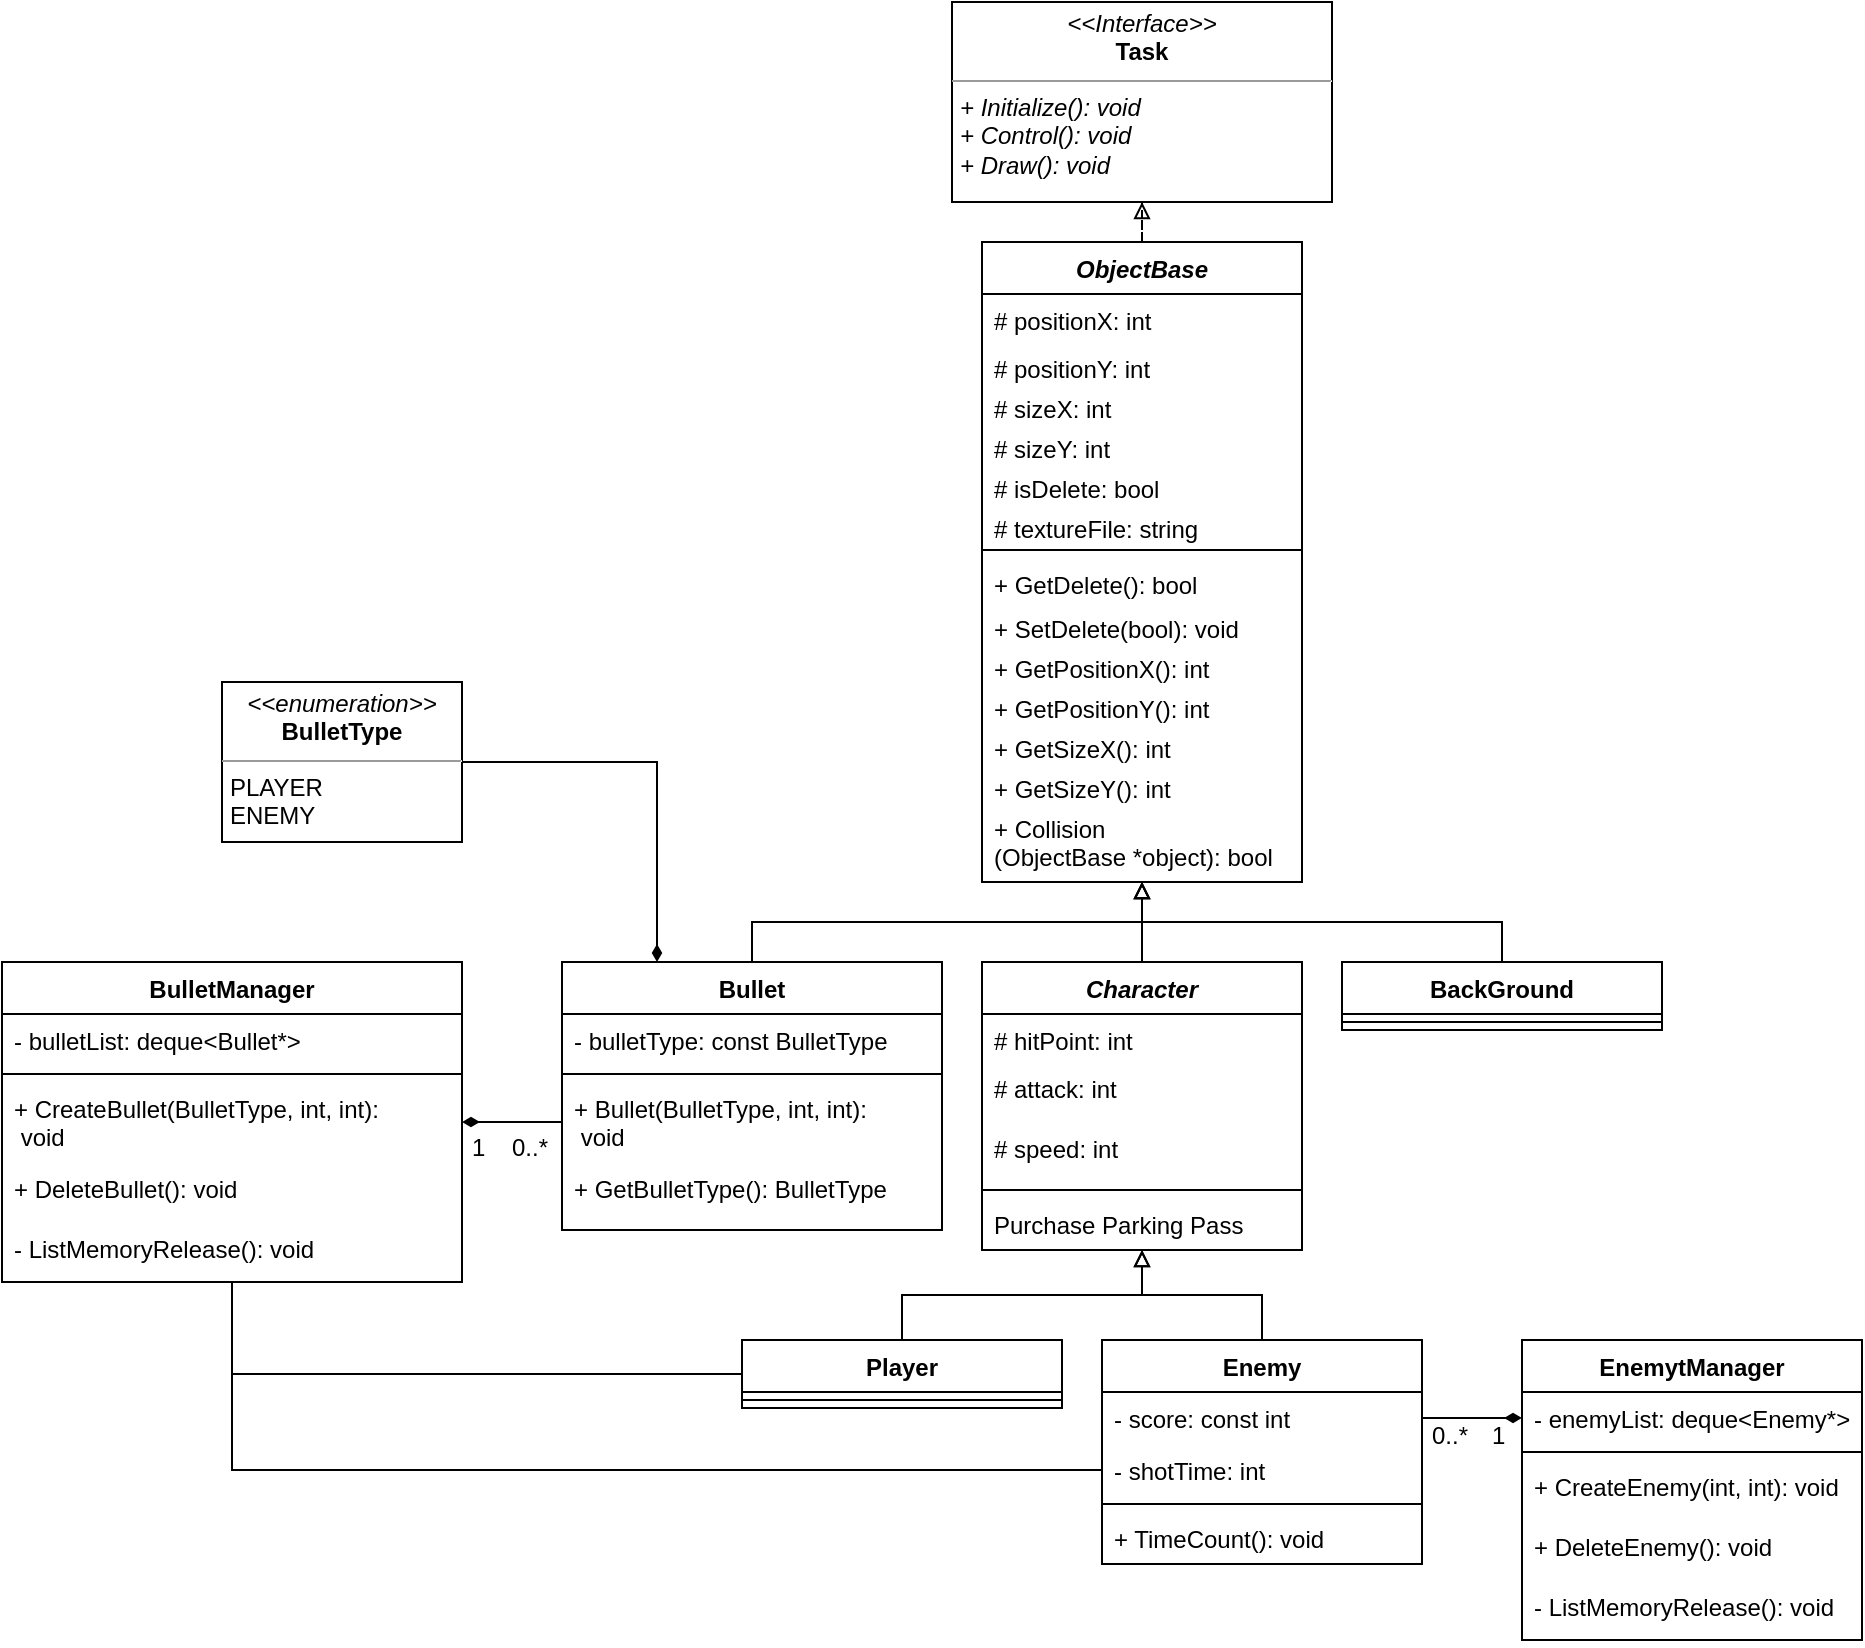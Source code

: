 <mxfile version="19.0.3" type="device"><diagram id="C5RBs43oDa-KdzZeNtuy" name="Page-1"><mxGraphModel dx="1038" dy="571" grid="1" gridSize="10" guides="1" tooltips="1" connect="1" arrows="1" fold="1" page="1" pageScale="1" pageWidth="827" pageHeight="1169" math="0" shadow="0"><root><mxCell id="WIyWlLk6GJQsqaUBKTNV-0"/><mxCell id="WIyWlLk6GJQsqaUBKTNV-1" parent="WIyWlLk6GJQsqaUBKTNV-0"/><mxCell id="KNG6k4_4xwcLce05ABDw-4" style="edgeStyle=orthogonalEdgeStyle;rounded=0;orthogonalLoop=1;jettySize=auto;html=1;exitX=0.5;exitY=0;exitDx=0;exitDy=0;endArrow=block;endFill=0;" parent="WIyWlLk6GJQsqaUBKTNV-1" source="zkfFHV4jXpPFQw0GAbJ--0" target="UM3CCW29r5v-QVPkpi7C-13" edge="1"><mxGeometry relative="1" as="geometry"/></mxCell><mxCell id="zkfFHV4jXpPFQw0GAbJ--0" value="Character" style="swimlane;fontStyle=3;align=center;verticalAlign=top;childLayout=stackLayout;horizontal=1;startSize=26;horizontalStack=0;resizeParent=1;resizeLast=0;collapsible=1;marginBottom=0;rounded=0;shadow=0;strokeWidth=1;" parent="WIyWlLk6GJQsqaUBKTNV-1" vertex="1"><mxGeometry x="500" y="490" width="160" height="144" as="geometry"><mxRectangle x="230" y="140" width="160" height="26" as="alternateBounds"/></mxGeometry></mxCell><mxCell id="zkfFHV4jXpPFQw0GAbJ--1" value="# hitPoint: int" style="text;align=left;verticalAlign=top;spacingLeft=4;spacingRight=4;overflow=hidden;rotatable=0;points=[[0,0.5],[1,0.5]];portConstraint=eastwest;" parent="zkfFHV4jXpPFQw0GAbJ--0" vertex="1"><mxGeometry y="26" width="160" height="24" as="geometry"/></mxCell><mxCell id="zkfFHV4jXpPFQw0GAbJ--2" value="# attack: int" style="text;align=left;verticalAlign=top;spacingLeft=4;spacingRight=4;overflow=hidden;rotatable=0;points=[[0,0.5],[1,0.5]];portConstraint=eastwest;rounded=0;shadow=0;html=0;" parent="zkfFHV4jXpPFQw0GAbJ--0" vertex="1"><mxGeometry y="50" width="160" height="30" as="geometry"/></mxCell><mxCell id="zkfFHV4jXpPFQw0GAbJ--3" value="# speed: int" style="text;align=left;verticalAlign=top;spacingLeft=4;spacingRight=4;overflow=hidden;rotatable=0;points=[[0,0.5],[1,0.5]];portConstraint=eastwest;rounded=0;shadow=0;html=0;" parent="zkfFHV4jXpPFQw0GAbJ--0" vertex="1"><mxGeometry y="80" width="160" height="30" as="geometry"/></mxCell><mxCell id="zkfFHV4jXpPFQw0GAbJ--4" value="" style="line;html=1;strokeWidth=1;align=left;verticalAlign=middle;spacingTop=-1;spacingLeft=3;spacingRight=3;rotatable=0;labelPosition=right;points=[];portConstraint=eastwest;" parent="zkfFHV4jXpPFQw0GAbJ--0" vertex="1"><mxGeometry y="110" width="160" height="8" as="geometry"/></mxCell><mxCell id="zkfFHV4jXpPFQw0GAbJ--5" value="Purchase Parking Pass" style="text;align=left;verticalAlign=top;spacingLeft=4;spacingRight=4;overflow=hidden;rotatable=0;points=[[0,0.5],[1,0.5]];portConstraint=eastwest;" parent="zkfFHV4jXpPFQw0GAbJ--0" vertex="1"><mxGeometry y="118" width="160" height="26" as="geometry"/></mxCell><mxCell id="UM3CCW29r5v-QVPkpi7C-62" style="edgeStyle=orthogonalEdgeStyle;rounded=0;orthogonalLoop=1;jettySize=auto;html=1;exitX=0.5;exitY=0;exitDx=0;exitDy=0;startArrow=none;startFill=0;endArrow=block;endFill=0;targetPerimeterSpacing=0;" parent="WIyWlLk6GJQsqaUBKTNV-1" source="zkfFHV4jXpPFQw0GAbJ--6" target="zkfFHV4jXpPFQw0GAbJ--0" edge="1"><mxGeometry relative="1" as="geometry"/></mxCell><mxCell id="zkfFHV4jXpPFQw0GAbJ--6" value="Enemy" style="swimlane;fontStyle=1;align=center;verticalAlign=top;childLayout=stackLayout;horizontal=1;startSize=26;horizontalStack=0;resizeParent=1;resizeLast=0;collapsible=1;marginBottom=0;rounded=0;shadow=0;strokeWidth=1;" parent="WIyWlLk6GJQsqaUBKTNV-1" vertex="1"><mxGeometry x="560" y="679" width="160" height="112" as="geometry"><mxRectangle x="130" y="380" width="160" height="26" as="alternateBounds"/></mxGeometry></mxCell><mxCell id="zkfFHV4jXpPFQw0GAbJ--11" value="- score: const int" style="text;align=left;verticalAlign=top;spacingLeft=4;spacingRight=4;overflow=hidden;rotatable=0;points=[[0,0.5],[1,0.5]];portConstraint=eastwest;" parent="zkfFHV4jXpPFQw0GAbJ--6" vertex="1"><mxGeometry y="26" width="160" height="26" as="geometry"/></mxCell><mxCell id="UM3CCW29r5v-QVPkpi7C-50" value="- shotTime: int" style="text;align=left;verticalAlign=top;spacingLeft=4;spacingRight=4;overflow=hidden;rotatable=0;points=[[0,0.5],[1,0.5]];portConstraint=eastwest;" parent="zkfFHV4jXpPFQw0GAbJ--6" vertex="1"><mxGeometry y="52" width="160" height="26" as="geometry"/></mxCell><mxCell id="zkfFHV4jXpPFQw0GAbJ--9" value="" style="line;html=1;strokeWidth=1;align=left;verticalAlign=middle;spacingTop=-1;spacingLeft=3;spacingRight=3;rotatable=0;labelPosition=right;points=[];portConstraint=eastwest;" parent="zkfFHV4jXpPFQw0GAbJ--6" vertex="1"><mxGeometry y="78" width="160" height="8" as="geometry"/></mxCell><mxCell id="UM3CCW29r5v-QVPkpi7C-43" value="+ TimeCount(): void" style="text;align=left;verticalAlign=top;spacingLeft=4;spacingRight=4;overflow=hidden;rotatable=0;points=[[0,0.5],[1,0.5]];portConstraint=eastwest;" parent="zkfFHV4jXpPFQw0GAbJ--6" vertex="1"><mxGeometry y="86" width="160" height="26" as="geometry"/></mxCell><mxCell id="UM3CCW29r5v-QVPkpi7C-38" style="edgeStyle=orthogonalEdgeStyle;rounded=0;orthogonalLoop=1;jettySize=auto;html=1;exitX=0.5;exitY=0;exitDx=0;exitDy=0;endArrow=block;endFill=0;" parent="WIyWlLk6GJQsqaUBKTNV-1" source="zkfFHV4jXpPFQw0GAbJ--13" target="zkfFHV4jXpPFQw0GAbJ--0" edge="1"><mxGeometry relative="1" as="geometry"/></mxCell><mxCell id="UM3CCW29r5v-QVPkpi7C-60" style="edgeStyle=orthogonalEdgeStyle;rounded=0;orthogonalLoop=1;jettySize=auto;html=1;exitX=0;exitY=0.5;exitDx=0;exitDy=0;startArrow=none;startFill=0;endArrow=none;endFill=0;targetPerimeterSpacing=0;" parent="WIyWlLk6GJQsqaUBKTNV-1" source="zkfFHV4jXpPFQw0GAbJ--13" target="UM3CCW29r5v-QVPkpi7C-44" edge="1"><mxGeometry relative="1" as="geometry"/></mxCell><mxCell id="zkfFHV4jXpPFQw0GAbJ--13" value="Player" style="swimlane;fontStyle=1;align=center;verticalAlign=top;childLayout=stackLayout;horizontal=1;startSize=26;horizontalStack=0;resizeParent=1;resizeLast=0;collapsible=1;marginBottom=0;rounded=0;shadow=0;strokeWidth=1;" parent="WIyWlLk6GJQsqaUBKTNV-1" vertex="1"><mxGeometry x="380" y="679" width="160" height="34" as="geometry"><mxRectangle x="340" y="380" width="170" height="26" as="alternateBounds"/></mxGeometry></mxCell><mxCell id="zkfFHV4jXpPFQw0GAbJ--15" value="" style="line;html=1;strokeWidth=1;align=left;verticalAlign=middle;spacingTop=-1;spacingLeft=3;spacingRight=3;rotatable=0;labelPosition=right;points=[];portConstraint=eastwest;" parent="zkfFHV4jXpPFQw0GAbJ--13" vertex="1"><mxGeometry y="26" width="160" height="8" as="geometry"/></mxCell><mxCell id="KNG6k4_4xwcLce05ABDw-3" style="edgeStyle=orthogonalEdgeStyle;rounded=0;orthogonalLoop=1;jettySize=auto;html=1;exitX=0.5;exitY=0;exitDx=0;exitDy=0;endArrow=block;endFill=0;" parent="WIyWlLk6GJQsqaUBKTNV-1" source="zkfFHV4jXpPFQw0GAbJ--17" target="UM3CCW29r5v-QVPkpi7C-13" edge="1"><mxGeometry relative="1" as="geometry"/></mxCell><mxCell id="n4jqVo_QeXMq7pWT3kQb-1" style="edgeStyle=orthogonalEdgeStyle;rounded=0;orthogonalLoop=1;jettySize=auto;html=1;exitX=0.25;exitY=0;exitDx=0;exitDy=0;entryX=1;entryY=0.5;entryDx=0;entryDy=0;endArrow=none;endFill=0;startArrow=diamondThin;startFill=1;" edge="1" parent="WIyWlLk6GJQsqaUBKTNV-1" source="zkfFHV4jXpPFQw0GAbJ--17" target="n4jqVo_QeXMq7pWT3kQb-0"><mxGeometry relative="1" as="geometry"/></mxCell><mxCell id="zkfFHV4jXpPFQw0GAbJ--17" value="Bullet" style="swimlane;fontStyle=1;align=center;verticalAlign=top;childLayout=stackLayout;horizontal=1;startSize=26;horizontalStack=0;resizeParent=1;resizeLast=0;collapsible=1;marginBottom=0;rounded=0;shadow=0;strokeWidth=1;" parent="WIyWlLk6GJQsqaUBKTNV-1" vertex="1"><mxGeometry x="290" y="490" width="190" height="134" as="geometry"><mxRectangle x="550" y="140" width="160" height="26" as="alternateBounds"/></mxGeometry></mxCell><mxCell id="zkfFHV4jXpPFQw0GAbJ--18" value="- bulletType: const BulletType" style="text;align=left;verticalAlign=top;spacingLeft=4;spacingRight=4;overflow=hidden;rotatable=0;points=[[0,0.5],[1,0.5]];portConstraint=eastwest;" parent="zkfFHV4jXpPFQw0GAbJ--17" vertex="1"><mxGeometry y="26" width="190" height="26" as="geometry"/></mxCell><mxCell id="zkfFHV4jXpPFQw0GAbJ--23" value="" style="line;html=1;strokeWidth=1;align=left;verticalAlign=middle;spacingTop=-1;spacingLeft=3;spacingRight=3;rotatable=0;labelPosition=right;points=[];portConstraint=eastwest;" parent="zkfFHV4jXpPFQw0GAbJ--17" vertex="1"><mxGeometry y="52" width="190" height="8" as="geometry"/></mxCell><mxCell id="zkfFHV4jXpPFQw0GAbJ--24" value="+ Bullet(BulletType, int, int):&#10; void" style="text;align=left;verticalAlign=top;spacingLeft=4;spacingRight=4;overflow=hidden;rotatable=0;points=[[0,0.5],[1,0.5]];portConstraint=eastwest;" parent="zkfFHV4jXpPFQw0GAbJ--17" vertex="1"><mxGeometry y="60" width="190" height="40" as="geometry"/></mxCell><mxCell id="UM3CCW29r5v-QVPkpi7C-42" value="+ GetBulletType(): BulletType" style="text;align=left;verticalAlign=top;spacingLeft=4;spacingRight=4;overflow=hidden;rotatable=0;points=[[0,0.5],[1,0.5]];portConstraint=eastwest;" parent="zkfFHV4jXpPFQw0GAbJ--17" vertex="1"><mxGeometry y="100" width="190" height="34" as="geometry"/></mxCell><mxCell id="UM3CCW29r5v-QVPkpi7C-21" style="edgeStyle=orthogonalEdgeStyle;rounded=0;orthogonalLoop=1;jettySize=auto;html=1;entryX=0.5;entryY=1;entryDx=0;entryDy=0;endArrow=block;endFill=0;dashed=1;" parent="WIyWlLk6GJQsqaUBKTNV-1" source="UM3CCW29r5v-QVPkpi7C-13" target="UM3CCW29r5v-QVPkpi7C-20" edge="1"><mxGeometry relative="1" as="geometry"/></mxCell><mxCell id="UM3CCW29r5v-QVPkpi7C-13" value="ObjectBase" style="swimlane;fontStyle=3;align=center;verticalAlign=top;childLayout=stackLayout;horizontal=1;startSize=26;horizontalStack=0;resizeParent=1;resizeParentMax=0;resizeLast=0;collapsible=1;marginBottom=0;" parent="WIyWlLk6GJQsqaUBKTNV-1" vertex="1"><mxGeometry x="500" y="130" width="160" height="320" as="geometry"/></mxCell><mxCell id="UM3CCW29r5v-QVPkpi7C-14" value="# positionX: int" style="text;strokeColor=none;fillColor=none;align=left;verticalAlign=top;spacingLeft=4;spacingRight=4;overflow=hidden;rotatable=0;points=[[0,0.5],[1,0.5]];portConstraint=eastwest;" parent="UM3CCW29r5v-QVPkpi7C-13" vertex="1"><mxGeometry y="26" width="160" height="24" as="geometry"/></mxCell><mxCell id="UM3CCW29r5v-QVPkpi7C-27" value="# positionY: int" style="text;strokeColor=none;fillColor=none;align=left;verticalAlign=top;spacingLeft=4;spacingRight=4;overflow=hidden;rotatable=0;points=[[0,0.5],[1,0.5]];portConstraint=eastwest;" parent="UM3CCW29r5v-QVPkpi7C-13" vertex="1"><mxGeometry y="50" width="160" height="20" as="geometry"/></mxCell><mxCell id="UM3CCW29r5v-QVPkpi7C-28" value="# sizeX: int" style="text;strokeColor=none;fillColor=none;align=left;verticalAlign=top;spacingLeft=4;spacingRight=4;overflow=hidden;rotatable=0;points=[[0,0.5],[1,0.5]];portConstraint=eastwest;" parent="UM3CCW29r5v-QVPkpi7C-13" vertex="1"><mxGeometry y="70" width="160" height="20" as="geometry"/></mxCell><mxCell id="UM3CCW29r5v-QVPkpi7C-29" value="# sizeY: int" style="text;strokeColor=none;fillColor=none;align=left;verticalAlign=top;spacingLeft=4;spacingRight=4;overflow=hidden;rotatable=0;points=[[0,0.5],[1,0.5]];portConstraint=eastwest;" parent="UM3CCW29r5v-QVPkpi7C-13" vertex="1"><mxGeometry y="90" width="160" height="20" as="geometry"/></mxCell><mxCell id="UM3CCW29r5v-QVPkpi7C-30" value="# isDelete: bool" style="text;strokeColor=none;fillColor=none;align=left;verticalAlign=top;spacingLeft=4;spacingRight=4;overflow=hidden;rotatable=0;points=[[0,0.5],[1,0.5]];portConstraint=eastwest;" parent="UM3CCW29r5v-QVPkpi7C-13" vertex="1"><mxGeometry y="110" width="160" height="20" as="geometry"/></mxCell><mxCell id="UM3CCW29r5v-QVPkpi7C-67" value="# textureFile: string" style="text;strokeColor=none;fillColor=none;align=left;verticalAlign=top;spacingLeft=4;spacingRight=4;overflow=hidden;rotatable=0;points=[[0,0.5],[1,0.5]];portConstraint=eastwest;" parent="UM3CCW29r5v-QVPkpi7C-13" vertex="1"><mxGeometry y="130" width="160" height="20" as="geometry"/></mxCell><mxCell id="UM3CCW29r5v-QVPkpi7C-15" value="" style="line;strokeWidth=1;fillColor=none;align=left;verticalAlign=middle;spacingTop=-1;spacingLeft=3;spacingRight=3;rotatable=0;labelPosition=right;points=[];portConstraint=eastwest;" parent="UM3CCW29r5v-QVPkpi7C-13" vertex="1"><mxGeometry y="150" width="160" height="8" as="geometry"/></mxCell><mxCell id="UM3CCW29r5v-QVPkpi7C-16" value="+ GetDelete(): bool" style="text;strokeColor=none;fillColor=none;align=left;verticalAlign=top;spacingLeft=4;spacingRight=4;overflow=hidden;rotatable=0;points=[[0,0.5],[1,0.5]];portConstraint=eastwest;fontStyle=0" parent="UM3CCW29r5v-QVPkpi7C-13" vertex="1"><mxGeometry y="158" width="160" height="22" as="geometry"/></mxCell><mxCell id="UM3CCW29r5v-QVPkpi7C-24" value="+ SetDelete(bool): void" style="text;strokeColor=none;fillColor=none;align=left;verticalAlign=top;spacingLeft=4;spacingRight=4;overflow=hidden;rotatable=0;points=[[0,0.5],[1,0.5]];portConstraint=eastwest;fontStyle=0" parent="UM3CCW29r5v-QVPkpi7C-13" vertex="1"><mxGeometry y="180" width="160" height="20" as="geometry"/></mxCell><mxCell id="UM3CCW29r5v-QVPkpi7C-25" value="+ GetPositionX(): int" style="text;strokeColor=none;fillColor=none;align=left;verticalAlign=top;spacingLeft=4;spacingRight=4;overflow=hidden;rotatable=0;points=[[0,0.5],[1,0.5]];portConstraint=eastwest;fontStyle=0" parent="UM3CCW29r5v-QVPkpi7C-13" vertex="1"><mxGeometry y="200" width="160" height="20" as="geometry"/></mxCell><mxCell id="UM3CCW29r5v-QVPkpi7C-26" value="+ GetPositionY(): int" style="text;strokeColor=none;fillColor=none;align=left;verticalAlign=top;spacingLeft=4;spacingRight=4;overflow=hidden;rotatable=0;points=[[0,0.5],[1,0.5]];portConstraint=eastwest;fontStyle=0" parent="UM3CCW29r5v-QVPkpi7C-13" vertex="1"><mxGeometry y="220" width="160" height="20" as="geometry"/></mxCell><mxCell id="KNG6k4_4xwcLce05ABDw-0" value="+ GetSizeX(): int" style="text;strokeColor=none;fillColor=none;align=left;verticalAlign=top;spacingLeft=4;spacingRight=4;overflow=hidden;rotatable=0;points=[[0,0.5],[1,0.5]];portConstraint=eastwest;fontStyle=0" parent="UM3CCW29r5v-QVPkpi7C-13" vertex="1"><mxGeometry y="240" width="160" height="20" as="geometry"/></mxCell><mxCell id="KNG6k4_4xwcLce05ABDw-1" value="+ GetSizeY(): int" style="text;strokeColor=none;fillColor=none;align=left;verticalAlign=top;spacingLeft=4;spacingRight=4;overflow=hidden;rotatable=0;points=[[0,0.5],[1,0.5]];portConstraint=eastwest;fontStyle=0" parent="UM3CCW29r5v-QVPkpi7C-13" vertex="1"><mxGeometry y="260" width="160" height="20" as="geometry"/></mxCell><mxCell id="UM3CCW29r5v-QVPkpi7C-32" value="+ Collision&#10;(ObjectBase *object): bool" style="text;strokeColor=none;fillColor=none;align=left;verticalAlign=top;spacingLeft=4;spacingRight=4;overflow=hidden;rotatable=0;points=[[0,0.5],[1,0.5]];portConstraint=eastwest;fontStyle=0" parent="UM3CCW29r5v-QVPkpi7C-13" vertex="1"><mxGeometry y="280" width="160" height="40" as="geometry"/></mxCell><mxCell id="UM3CCW29r5v-QVPkpi7C-20" value="&lt;p style=&quot;margin:0px;margin-top:4px;text-align:center;&quot;&gt;&lt;i&gt;&amp;lt;&amp;lt;Interface&amp;gt;&amp;gt;&lt;/i&gt;&lt;br&gt;&lt;b&gt;Task&lt;/b&gt;&lt;/p&gt;&lt;hr size=&quot;1&quot;&gt;&lt;p style=&quot;margin:0px;margin-left:4px;&quot;&gt;&lt;i&gt;+ Initialize(): void&lt;br style=&quot;padding: 0px; margin: 0px;&quot;&gt;+ Control(): void&lt;br style=&quot;padding: 0px; margin: 0px;&quot;&gt;+ Draw(): void&lt;/i&gt;&lt;br&gt;&lt;/p&gt;" style="verticalAlign=top;align=left;overflow=fill;fontSize=12;fontFamily=Helvetica;html=1;" parent="WIyWlLk6GJQsqaUBKTNV-1" vertex="1"><mxGeometry x="485" y="10" width="190" height="100" as="geometry"/></mxCell><mxCell id="UM3CCW29r5v-QVPkpi7C-44" value="BulletManager" style="swimlane;fontStyle=1;align=center;verticalAlign=top;childLayout=stackLayout;horizontal=1;startSize=26;horizontalStack=0;resizeParent=1;resizeParentMax=0;resizeLast=0;collapsible=1;marginBottom=0;" parent="WIyWlLk6GJQsqaUBKTNV-1" vertex="1"><mxGeometry x="10" y="490" width="230" height="160" as="geometry"/></mxCell><mxCell id="UM3CCW29r5v-QVPkpi7C-45" value="- bulletList: deque&lt;Bullet*&gt;" style="text;strokeColor=none;fillColor=none;align=left;verticalAlign=top;spacingLeft=4;spacingRight=4;overflow=hidden;rotatable=0;points=[[0,0.5],[1,0.5]];portConstraint=eastwest;" parent="UM3CCW29r5v-QVPkpi7C-44" vertex="1"><mxGeometry y="26" width="230" height="26" as="geometry"/></mxCell><mxCell id="UM3CCW29r5v-QVPkpi7C-46" value="" style="line;strokeWidth=1;fillColor=none;align=left;verticalAlign=middle;spacingTop=-1;spacingLeft=3;spacingRight=3;rotatable=0;labelPosition=right;points=[];portConstraint=eastwest;" parent="UM3CCW29r5v-QVPkpi7C-44" vertex="1"><mxGeometry y="52" width="230" height="8" as="geometry"/></mxCell><mxCell id="UM3CCW29r5v-QVPkpi7C-47" value="+ CreateBullet(BulletType, int, int):&#10; void" style="text;strokeColor=none;fillColor=none;align=left;verticalAlign=top;spacingLeft=4;spacingRight=4;overflow=hidden;rotatable=0;points=[[0,0.5],[1,0.5]];portConstraint=eastwest;" parent="UM3CCW29r5v-QVPkpi7C-44" vertex="1"><mxGeometry y="60" width="230" height="40" as="geometry"/></mxCell><mxCell id="UM3CCW29r5v-QVPkpi7C-48" value="+ DeleteBullet(): void" style="text;strokeColor=none;fillColor=none;align=left;verticalAlign=top;spacingLeft=4;spacingRight=4;overflow=hidden;rotatable=0;points=[[0,0.5],[1,0.5]];portConstraint=eastwest;" parent="UM3CCW29r5v-QVPkpi7C-44" vertex="1"><mxGeometry y="100" width="230" height="30" as="geometry"/></mxCell><mxCell id="UM3CCW29r5v-QVPkpi7C-49" value="- ListMemoryRelease(): void" style="text;strokeColor=none;fillColor=none;align=left;verticalAlign=top;spacingLeft=4;spacingRight=4;overflow=hidden;rotatable=0;points=[[0,0.5],[1,0.5]];portConstraint=eastwest;" parent="UM3CCW29r5v-QVPkpi7C-44" vertex="1"><mxGeometry y="130" width="230" height="30" as="geometry"/></mxCell><mxCell id="UM3CCW29r5v-QVPkpi7C-52" style="edgeStyle=orthogonalEdgeStyle;rounded=0;orthogonalLoop=1;jettySize=auto;html=1;exitX=0;exitY=0.5;exitDx=0;exitDy=0;endArrow=diamondThin;endFill=1;targetPerimeterSpacing=0;align=right;" parent="WIyWlLk6GJQsqaUBKTNV-1" source="zkfFHV4jXpPFQw0GAbJ--24" target="UM3CCW29r5v-QVPkpi7C-44" edge="1"><mxGeometry relative="1" as="geometry"/></mxCell><mxCell id="UM3CCW29r5v-QVPkpi7C-58" value="1" style="text;align=left;fontStyle=0;verticalAlign=middle;spacingLeft=3;spacingRight=3;strokeColor=none;rotatable=0;points=[[0,0.5],[1,0.5]];portConstraint=eastwest;" parent="WIyWlLk6GJQsqaUBKTNV-1" vertex="1"><mxGeometry x="240" y="569" width="20" height="26" as="geometry"/></mxCell><mxCell id="UM3CCW29r5v-QVPkpi7C-59" value="0..*" style="text;align=left;fontStyle=0;verticalAlign=middle;spacingLeft=3;spacingRight=3;strokeColor=none;rotatable=0;points=[[0,0.5],[1,0.5]];portConstraint=eastwest;" parent="WIyWlLk6GJQsqaUBKTNV-1" vertex="1"><mxGeometry x="260" y="569" width="20" height="26" as="geometry"/></mxCell><mxCell id="UM3CCW29r5v-QVPkpi7C-61" style="edgeStyle=orthogonalEdgeStyle;rounded=0;orthogonalLoop=1;jettySize=auto;html=1;exitX=0;exitY=0.5;exitDx=0;exitDy=0;startArrow=none;startFill=0;endArrow=none;endFill=0;targetPerimeterSpacing=0;" parent="WIyWlLk6GJQsqaUBKTNV-1" source="UM3CCW29r5v-QVPkpi7C-50" target="UM3CCW29r5v-QVPkpi7C-44" edge="1"><mxGeometry relative="1" as="geometry"/></mxCell><mxCell id="KNG6k4_4xwcLce05ABDw-5" style="edgeStyle=orthogonalEdgeStyle;rounded=0;orthogonalLoop=1;jettySize=auto;html=1;exitX=0.5;exitY=0;exitDx=0;exitDy=0;endArrow=block;endFill=0;" parent="WIyWlLk6GJQsqaUBKTNV-1" source="UM3CCW29r5v-QVPkpi7C-63" target="UM3CCW29r5v-QVPkpi7C-13" edge="1"><mxGeometry relative="1" as="geometry"/></mxCell><mxCell id="UM3CCW29r5v-QVPkpi7C-63" value="BackGround" style="swimlane;fontStyle=1;align=center;verticalAlign=top;childLayout=stackLayout;horizontal=1;startSize=26;horizontalStack=0;resizeParent=1;resizeParentMax=0;resizeLast=0;collapsible=1;marginBottom=0;" parent="WIyWlLk6GJQsqaUBKTNV-1" vertex="1"><mxGeometry x="680" y="490" width="160" height="34" as="geometry"/></mxCell><mxCell id="UM3CCW29r5v-QVPkpi7C-65" value="" style="line;strokeWidth=1;fillColor=none;align=left;verticalAlign=middle;spacingTop=-1;spacingLeft=3;spacingRight=3;rotatable=0;labelPosition=right;points=[];portConstraint=eastwest;" parent="UM3CCW29r5v-QVPkpi7C-63" vertex="1"><mxGeometry y="26" width="160" height="8" as="geometry"/></mxCell><mxCell id="KNG6k4_4xwcLce05ABDw-7" value="EnemytManager" style="swimlane;fontStyle=1;align=center;verticalAlign=top;childLayout=stackLayout;horizontal=1;startSize=26;horizontalStack=0;resizeParent=1;resizeParentMax=0;resizeLast=0;collapsible=1;marginBottom=0;" parent="WIyWlLk6GJQsqaUBKTNV-1" vertex="1"><mxGeometry x="770" y="679" width="170" height="150" as="geometry"/></mxCell><mxCell id="KNG6k4_4xwcLce05ABDw-8" value="- enemyList: deque&lt;Enemy*&gt;" style="text;strokeColor=none;fillColor=none;align=left;verticalAlign=top;spacingLeft=4;spacingRight=4;overflow=hidden;rotatable=0;points=[[0,0.5],[1,0.5]];portConstraint=eastwest;" parent="KNG6k4_4xwcLce05ABDw-7" vertex="1"><mxGeometry y="26" width="170" height="26" as="geometry"/></mxCell><mxCell id="KNG6k4_4xwcLce05ABDw-9" value="" style="line;strokeWidth=1;fillColor=none;align=left;verticalAlign=middle;spacingTop=-1;spacingLeft=3;spacingRight=3;rotatable=0;labelPosition=right;points=[];portConstraint=eastwest;" parent="KNG6k4_4xwcLce05ABDw-7" vertex="1"><mxGeometry y="52" width="170" height="8" as="geometry"/></mxCell><mxCell id="KNG6k4_4xwcLce05ABDw-10" value="+ CreateEnemy(int, int): void" style="text;strokeColor=none;fillColor=none;align=left;verticalAlign=top;spacingLeft=4;spacingRight=4;overflow=hidden;rotatable=0;points=[[0,0.5],[1,0.5]];portConstraint=eastwest;" parent="KNG6k4_4xwcLce05ABDw-7" vertex="1"><mxGeometry y="60" width="170" height="30" as="geometry"/></mxCell><mxCell id="KNG6k4_4xwcLce05ABDw-11" value="+ DeleteEnemy(): void" style="text;strokeColor=none;fillColor=none;align=left;verticalAlign=top;spacingLeft=4;spacingRight=4;overflow=hidden;rotatable=0;points=[[0,0.5],[1,0.5]];portConstraint=eastwest;" parent="KNG6k4_4xwcLce05ABDw-7" vertex="1"><mxGeometry y="90" width="170" height="30" as="geometry"/></mxCell><mxCell id="KNG6k4_4xwcLce05ABDw-12" value="- ListMemoryRelease(): void" style="text;strokeColor=none;fillColor=none;align=left;verticalAlign=top;spacingLeft=4;spacingRight=4;overflow=hidden;rotatable=0;points=[[0,0.5],[1,0.5]];portConstraint=eastwest;" parent="KNG6k4_4xwcLce05ABDw-7" vertex="1"><mxGeometry y="120" width="170" height="30" as="geometry"/></mxCell><mxCell id="KNG6k4_4xwcLce05ABDw-13" value="1" style="text;align=left;fontStyle=0;verticalAlign=middle;spacingLeft=3;spacingRight=3;strokeColor=none;rotatable=0;points=[[0,0.5],[1,0.5]];portConstraint=eastwest;" parent="WIyWlLk6GJQsqaUBKTNV-1" vertex="1"><mxGeometry x="750" y="713" width="20" height="26" as="geometry"/></mxCell><mxCell id="KNG6k4_4xwcLce05ABDw-15" style="edgeStyle=orthogonalEdgeStyle;rounded=0;orthogonalLoop=1;jettySize=auto;html=1;exitX=0;exitY=0.5;exitDx=0;exitDy=0;entryX=1;entryY=0.5;entryDx=0;entryDy=0;endArrow=none;endFill=0;startArrow=diamondThin;startFill=1;" parent="WIyWlLk6GJQsqaUBKTNV-1" source="KNG6k4_4xwcLce05ABDw-8" target="zkfFHV4jXpPFQw0GAbJ--11" edge="1"><mxGeometry relative="1" as="geometry"/></mxCell><mxCell id="KNG6k4_4xwcLce05ABDw-16" value="0..*" style="text;align=left;fontStyle=0;verticalAlign=middle;spacingLeft=3;spacingRight=3;strokeColor=none;rotatable=0;points=[[0,0.5],[1,0.5]];portConstraint=eastwest;" parent="WIyWlLk6GJQsqaUBKTNV-1" vertex="1"><mxGeometry x="720" y="713" width="20" height="26" as="geometry"/></mxCell><mxCell id="n4jqVo_QeXMq7pWT3kQb-0" value="&lt;p style=&quot;margin:0px;margin-top:4px;text-align:center;&quot;&gt;&lt;i&gt;&amp;lt;&amp;lt;enumeration&amp;gt;&amp;gt;&lt;/i&gt;&lt;br&gt;&lt;b&gt;BulletType&lt;/b&gt;&lt;/p&gt;&lt;hr size=&quot;1&quot;&gt;&lt;p style=&quot;margin:0px;margin-left:4px;&quot;&gt;PLAYER&lt;/p&gt;&lt;p style=&quot;margin:0px;margin-left:4px;&quot;&gt;ENEMY&lt;/p&gt;" style="verticalAlign=top;align=left;overflow=fill;fontSize=12;fontFamily=Helvetica;html=1;" vertex="1" parent="WIyWlLk6GJQsqaUBKTNV-1"><mxGeometry x="120" y="350" width="120" height="80" as="geometry"/></mxCell></root></mxGraphModel></diagram></mxfile>